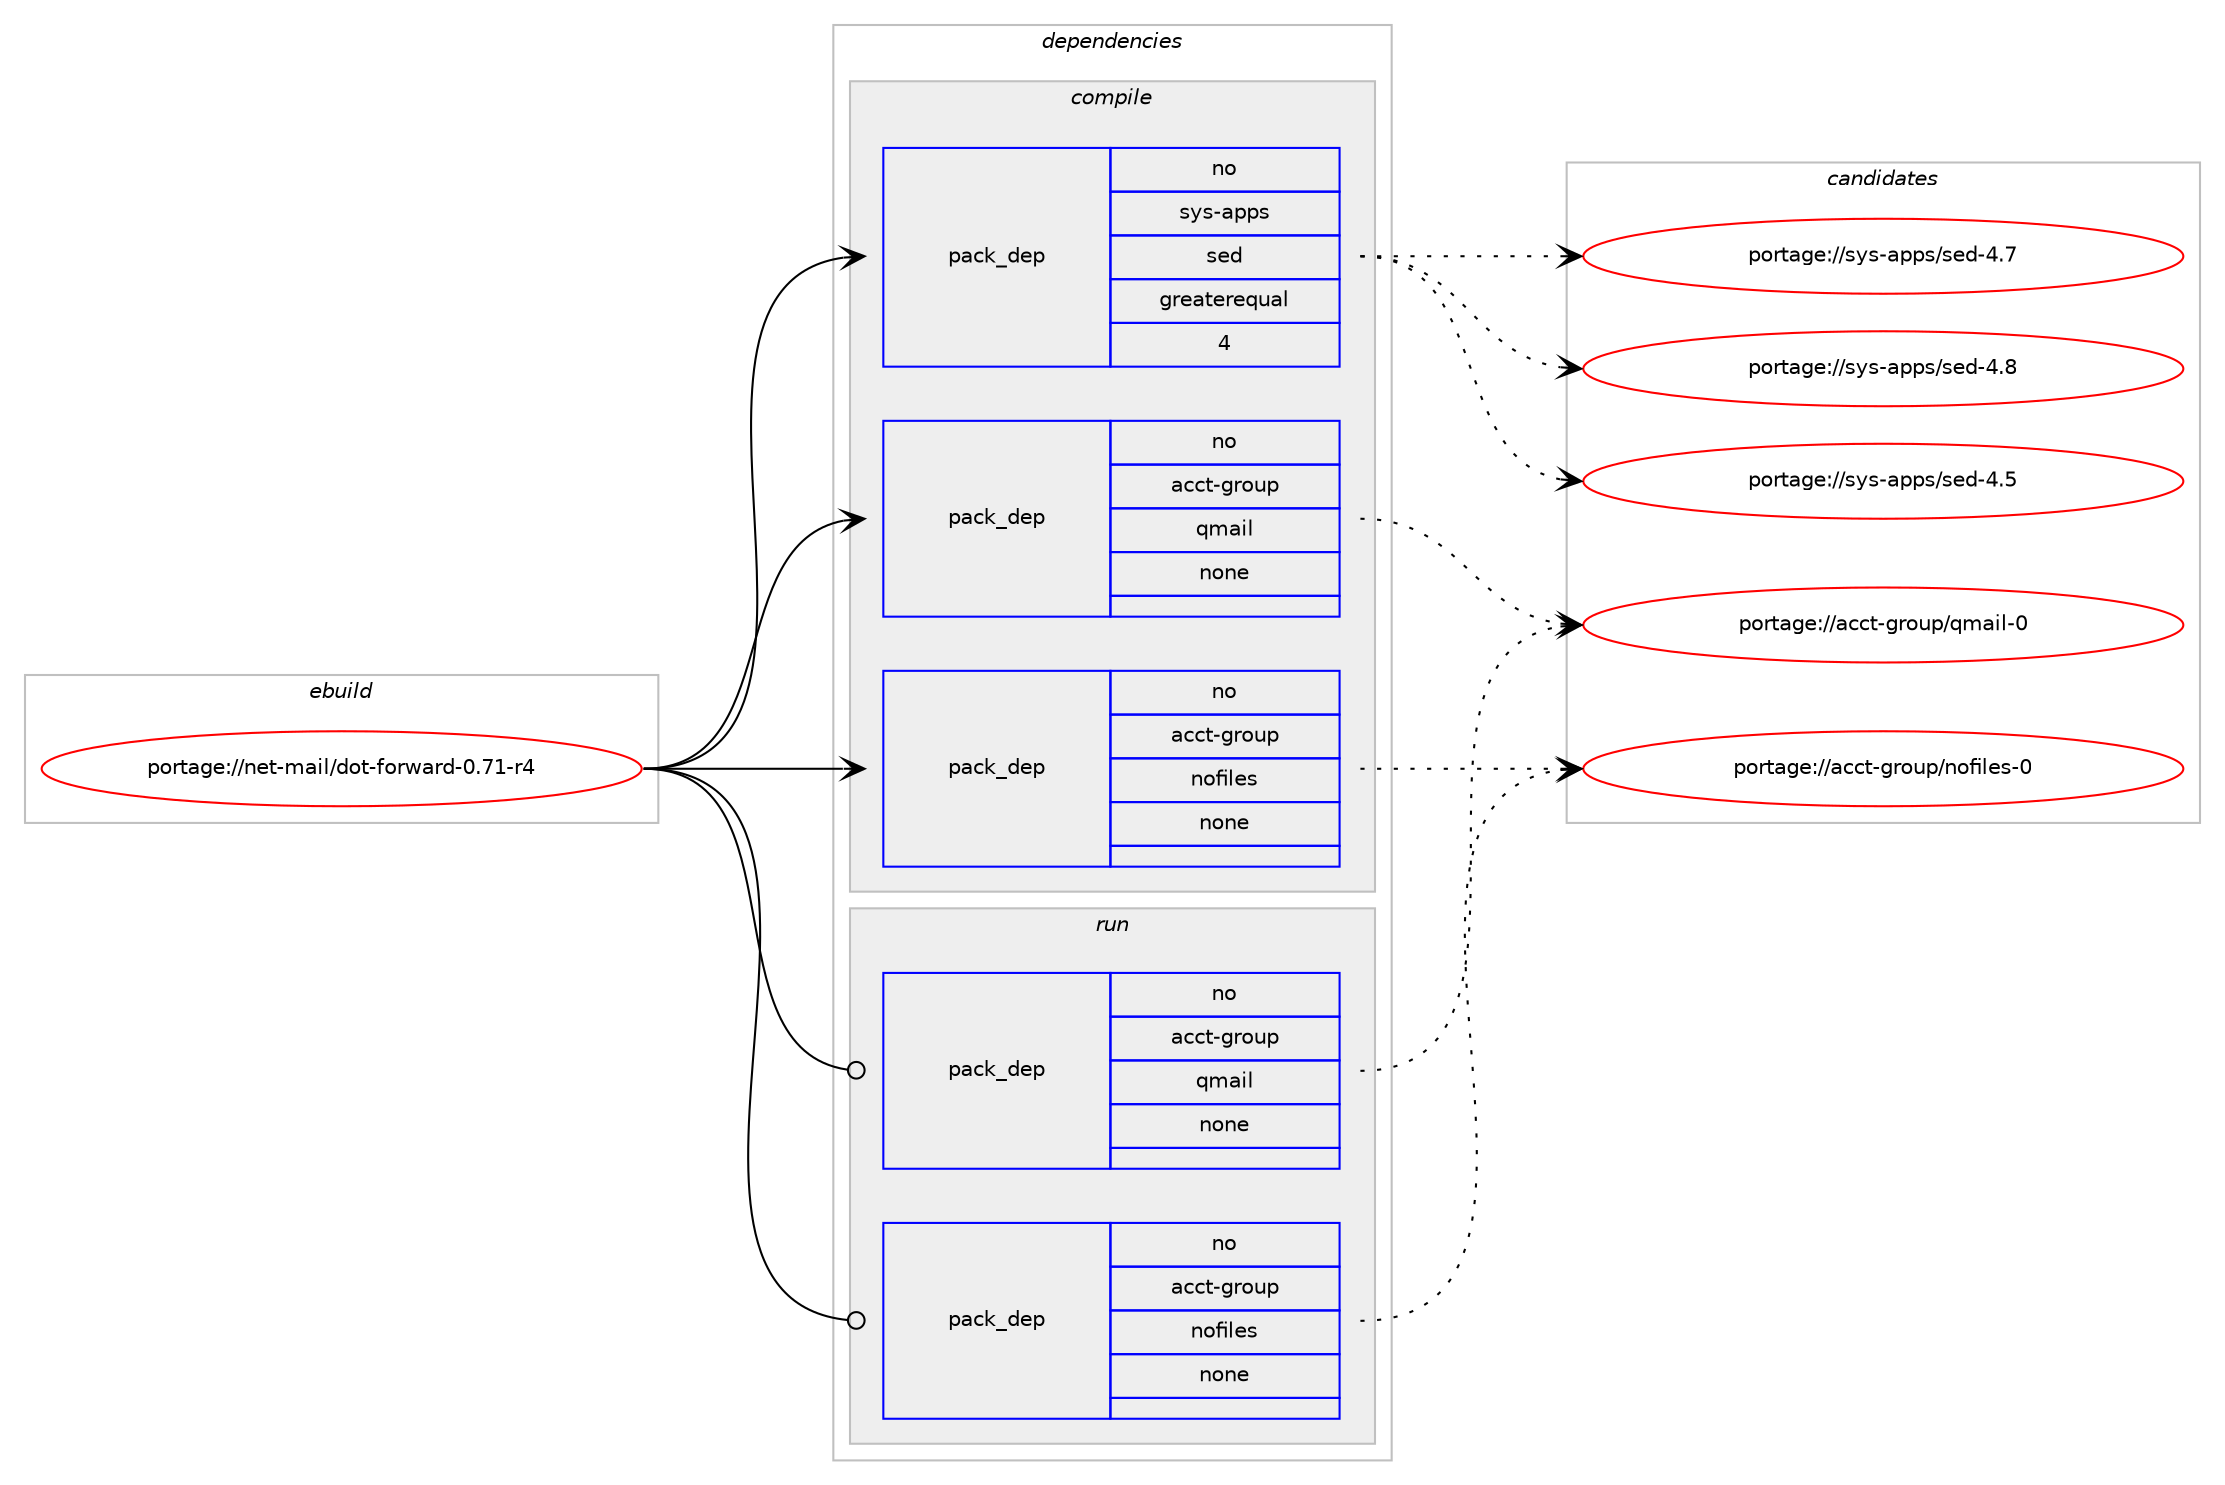 digraph prolog {

# *************
# Graph options
# *************

newrank=true;
concentrate=true;
compound=true;
graph [rankdir=LR,fontname=Helvetica,fontsize=10,ranksep=1.5];#, ranksep=2.5, nodesep=0.2];
edge  [arrowhead=vee];
node  [fontname=Helvetica,fontsize=10];

# **********
# The ebuild
# **********

subgraph cluster_leftcol {
color=gray;
rank=same;
label=<<i>ebuild</i>>;
id [label="portage://net-mail/dot-forward-0.71-r4", color=red, width=4, href="../net-mail/dot-forward-0.71-r4.svg"];
}

# ****************
# The dependencies
# ****************

subgraph cluster_midcol {
color=gray;
label=<<i>dependencies</i>>;
subgraph cluster_compile {
fillcolor="#eeeeee";
style=filled;
label=<<i>compile</i>>;
subgraph pack59701 {
dependency77034 [label=<<TABLE BORDER="0" CELLBORDER="1" CELLSPACING="0" CELLPADDING="4" WIDTH="220"><TR><TD ROWSPAN="6" CELLPADDING="30">pack_dep</TD></TR><TR><TD WIDTH="110">no</TD></TR><TR><TD>acct-group</TD></TR><TR><TD>nofiles</TD></TR><TR><TD>none</TD></TR><TR><TD></TD></TR></TABLE>>, shape=none, color=blue];
}
id:e -> dependency77034:w [weight=20,style="solid",arrowhead="vee"];
subgraph pack59702 {
dependency77035 [label=<<TABLE BORDER="0" CELLBORDER="1" CELLSPACING="0" CELLPADDING="4" WIDTH="220"><TR><TD ROWSPAN="6" CELLPADDING="30">pack_dep</TD></TR><TR><TD WIDTH="110">no</TD></TR><TR><TD>acct-group</TD></TR><TR><TD>qmail</TD></TR><TR><TD>none</TD></TR><TR><TD></TD></TR></TABLE>>, shape=none, color=blue];
}
id:e -> dependency77035:w [weight=20,style="solid",arrowhead="vee"];
subgraph pack59703 {
dependency77036 [label=<<TABLE BORDER="0" CELLBORDER="1" CELLSPACING="0" CELLPADDING="4" WIDTH="220"><TR><TD ROWSPAN="6" CELLPADDING="30">pack_dep</TD></TR><TR><TD WIDTH="110">no</TD></TR><TR><TD>sys-apps</TD></TR><TR><TD>sed</TD></TR><TR><TD>greaterequal</TD></TR><TR><TD>4</TD></TR></TABLE>>, shape=none, color=blue];
}
id:e -> dependency77036:w [weight=20,style="solid",arrowhead="vee"];
}
subgraph cluster_compileandrun {
fillcolor="#eeeeee";
style=filled;
label=<<i>compile and run</i>>;
}
subgraph cluster_run {
fillcolor="#eeeeee";
style=filled;
label=<<i>run</i>>;
subgraph pack59704 {
dependency77037 [label=<<TABLE BORDER="0" CELLBORDER="1" CELLSPACING="0" CELLPADDING="4" WIDTH="220"><TR><TD ROWSPAN="6" CELLPADDING="30">pack_dep</TD></TR><TR><TD WIDTH="110">no</TD></TR><TR><TD>acct-group</TD></TR><TR><TD>nofiles</TD></TR><TR><TD>none</TD></TR><TR><TD></TD></TR></TABLE>>, shape=none, color=blue];
}
id:e -> dependency77037:w [weight=20,style="solid",arrowhead="odot"];
subgraph pack59705 {
dependency77038 [label=<<TABLE BORDER="0" CELLBORDER="1" CELLSPACING="0" CELLPADDING="4" WIDTH="220"><TR><TD ROWSPAN="6" CELLPADDING="30">pack_dep</TD></TR><TR><TD WIDTH="110">no</TD></TR><TR><TD>acct-group</TD></TR><TR><TD>qmail</TD></TR><TR><TD>none</TD></TR><TR><TD></TD></TR></TABLE>>, shape=none, color=blue];
}
id:e -> dependency77038:w [weight=20,style="solid",arrowhead="odot"];
}
}

# **************
# The candidates
# **************

subgraph cluster_choices {
rank=same;
color=gray;
label=<<i>candidates</i>>;

subgraph choice59701 {
color=black;
nodesep=1;
choice97999911645103114111117112471101111021051081011154548 [label="portage://acct-group/nofiles-0", color=red, width=4,href="../acct-group/nofiles-0.svg"];
dependency77034:e -> choice97999911645103114111117112471101111021051081011154548:w [style=dotted,weight="100"];
}
subgraph choice59702 {
color=black;
nodesep=1;
choice9799991164510311411111711247113109971051084548 [label="portage://acct-group/qmail-0", color=red, width=4,href="../acct-group/qmail-0.svg"];
dependency77035:e -> choice9799991164510311411111711247113109971051084548:w [style=dotted,weight="100"];
}
subgraph choice59703 {
color=black;
nodesep=1;
choice11512111545971121121154711510110045524656 [label="portage://sys-apps/sed-4.8", color=red, width=4,href="../sys-apps/sed-4.8.svg"];
choice11512111545971121121154711510110045524655 [label="portage://sys-apps/sed-4.7", color=red, width=4,href="../sys-apps/sed-4.7.svg"];
choice11512111545971121121154711510110045524653 [label="portage://sys-apps/sed-4.5", color=red, width=4,href="../sys-apps/sed-4.5.svg"];
dependency77036:e -> choice11512111545971121121154711510110045524656:w [style=dotted,weight="100"];
dependency77036:e -> choice11512111545971121121154711510110045524655:w [style=dotted,weight="100"];
dependency77036:e -> choice11512111545971121121154711510110045524653:w [style=dotted,weight="100"];
}
subgraph choice59704 {
color=black;
nodesep=1;
choice97999911645103114111117112471101111021051081011154548 [label="portage://acct-group/nofiles-0", color=red, width=4,href="../acct-group/nofiles-0.svg"];
dependency77037:e -> choice97999911645103114111117112471101111021051081011154548:w [style=dotted,weight="100"];
}
subgraph choice59705 {
color=black;
nodesep=1;
choice9799991164510311411111711247113109971051084548 [label="portage://acct-group/qmail-0", color=red, width=4,href="../acct-group/qmail-0.svg"];
dependency77038:e -> choice9799991164510311411111711247113109971051084548:w [style=dotted,weight="100"];
}
}

}
